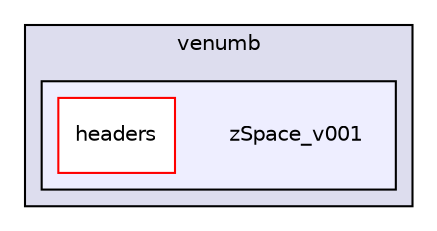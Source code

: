 digraph "C:/Users/vishu.b/source/repos/venumb/zSpace_v001" {
  compound=true
  node [ fontsize="10", fontname="Helvetica"];
  edge [ labelfontsize="10", labelfontname="Helvetica"];
  subgraph clusterdir_1b00204c70668e8533aeeb7cd516f85b {
    graph [ bgcolor="#ddddee", pencolor="black", label="venumb" fontname="Helvetica", fontsize="10", URL="dir_1b00204c70668e8533aeeb7cd516f85b.html"]
  subgraph clusterdir_728607bd0a6006e6cc9a59238a195aaf {
    graph [ bgcolor="#eeeeff", pencolor="black", label="" URL="dir_728607bd0a6006e6cc9a59238a195aaf.html"];
    dir_728607bd0a6006e6cc9a59238a195aaf [shape=plaintext label="zSpace_v001"];
    dir_23bc3ef9c0c65852104e023cfd46f1cf [shape=box label="headers" color="red" fillcolor="white" style="filled" URL="dir_23bc3ef9c0c65852104e023cfd46f1cf.html"];
  }
  }
}
